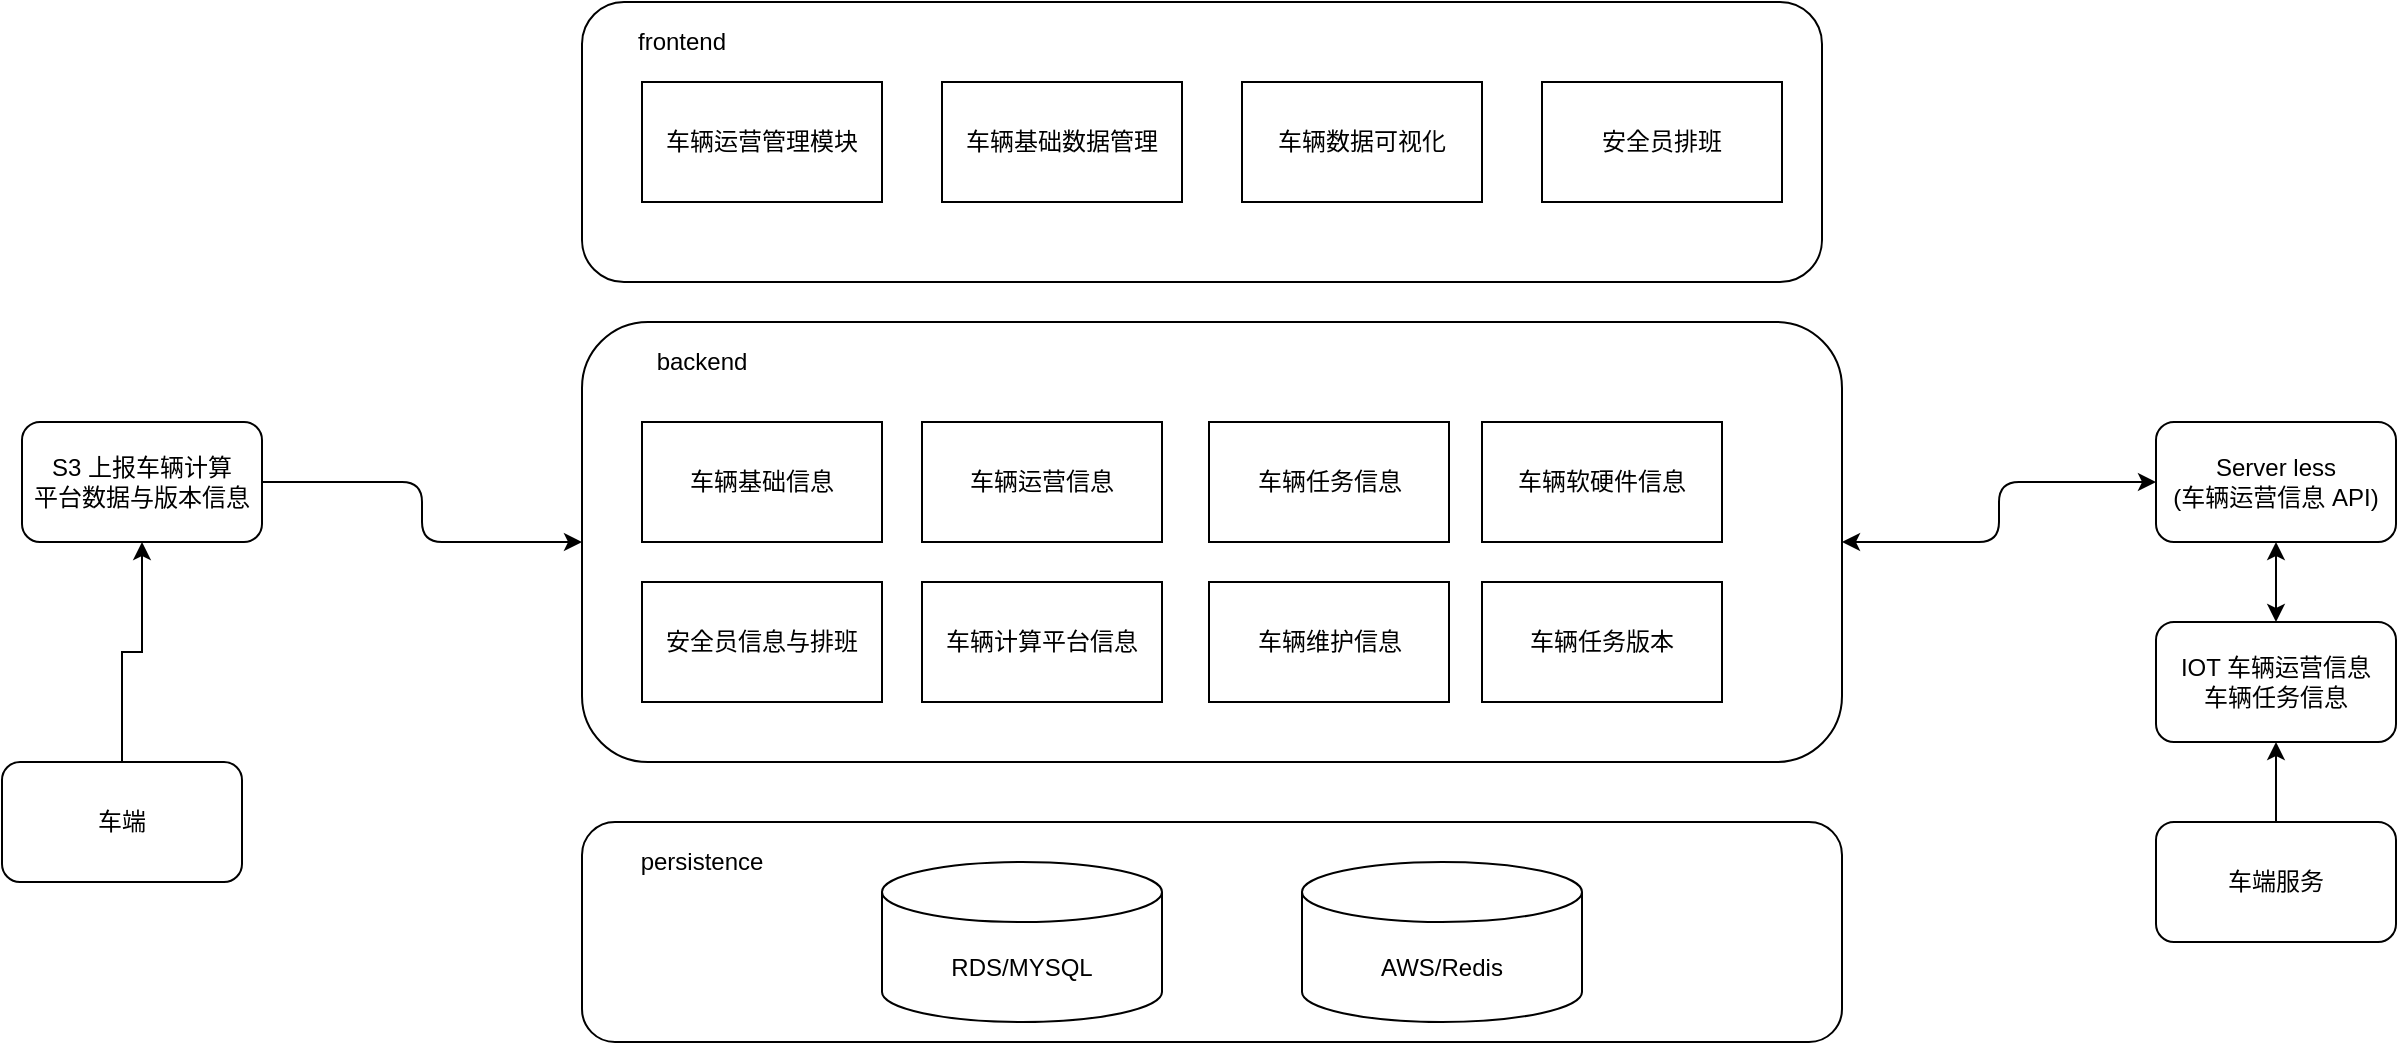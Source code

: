 <mxfile version="14.7.8" type="github">
  <diagram id="VbXcH7iSGpEgpWYNc_US" name="Page-1">
    <mxGraphModel dx="2066" dy="1128" grid="1" gridSize="10" guides="1" tooltips="1" connect="1" arrows="1" fold="1" page="1" pageScale="1" pageWidth="827" pageHeight="1169" math="0" shadow="0">
      <root>
        <mxCell id="0" />
        <mxCell id="1" parent="0" />
        <mxCell id="bS0Tw7CyHgy9k1O23Ajv-15" value="" style="rounded=1;whiteSpace=wrap;html=1;" parent="1" vertex="1">
          <mxGeometry x="430" y="260" width="620" height="140" as="geometry" />
        </mxCell>
        <mxCell id="bS0Tw7CyHgy9k1O23Ajv-9" value="" style="rounded=1;whiteSpace=wrap;html=1;" parent="1" vertex="1">
          <mxGeometry x="430" y="420" width="630" height="220" as="geometry" />
        </mxCell>
        <mxCell id="bS0Tw7CyHgy9k1O23Ajv-1" value="车辆基础信息" style="rounded=0;whiteSpace=wrap;html=1;" parent="1" vertex="1">
          <mxGeometry x="460" y="470" width="120" height="60" as="geometry" />
        </mxCell>
        <mxCell id="bS0Tw7CyHgy9k1O23Ajv-2" value="车辆运营信息" style="rounded=0;whiteSpace=wrap;html=1;" parent="1" vertex="1">
          <mxGeometry x="600" y="470" width="120" height="60" as="geometry" />
        </mxCell>
        <mxCell id="bS0Tw7CyHgy9k1O23Ajv-3" value="车辆任务信息" style="rounded=0;whiteSpace=wrap;html=1;" parent="1" vertex="1">
          <mxGeometry x="743.5" y="470" width="120" height="60" as="geometry" />
        </mxCell>
        <mxCell id="bS0Tw7CyHgy9k1O23Ajv-4" value="车辆软硬件信息" style="rounded=0;whiteSpace=wrap;html=1;" parent="1" vertex="1">
          <mxGeometry x="880" y="470" width="120" height="60" as="geometry" />
        </mxCell>
        <mxCell id="bS0Tw7CyHgy9k1O23Ajv-5" value="安全员信息与排班" style="rounded=0;whiteSpace=wrap;html=1;" parent="1" vertex="1">
          <mxGeometry x="460" y="550" width="120" height="60" as="geometry" />
        </mxCell>
        <mxCell id="bS0Tw7CyHgy9k1O23Ajv-6" value="车辆计算平台信息" style="rounded=0;whiteSpace=wrap;html=1;" parent="1" vertex="1">
          <mxGeometry x="600" y="550" width="120" height="60" as="geometry" />
        </mxCell>
        <mxCell id="bS0Tw7CyHgy9k1O23Ajv-7" value="车辆维护信息" style="rounded=0;whiteSpace=wrap;html=1;" parent="1" vertex="1">
          <mxGeometry x="743.5" y="550" width="120" height="60" as="geometry" />
        </mxCell>
        <mxCell id="bS0Tw7CyHgy9k1O23Ajv-8" value="车辆任务版本" style="rounded=0;whiteSpace=wrap;html=1;" parent="1" vertex="1">
          <mxGeometry x="880" y="550" width="120" height="60" as="geometry" />
        </mxCell>
        <mxCell id="bS0Tw7CyHgy9k1O23Ajv-10" value="backend" style="text;html=1;strokeColor=none;fillColor=none;align=center;verticalAlign=middle;whiteSpace=wrap;rounded=0;" parent="1" vertex="1">
          <mxGeometry x="470" y="430" width="40" height="20" as="geometry" />
        </mxCell>
        <mxCell id="bS0Tw7CyHgy9k1O23Ajv-11" value="车辆运营管理模块" style="rounded=0;whiteSpace=wrap;html=1;" parent="1" vertex="1">
          <mxGeometry x="460" y="300" width="120" height="60" as="geometry" />
        </mxCell>
        <mxCell id="bS0Tw7CyHgy9k1O23Ajv-12" value="车辆数据可视化" style="rounded=0;whiteSpace=wrap;html=1;" parent="1" vertex="1">
          <mxGeometry x="760" y="300" width="120" height="60" as="geometry" />
        </mxCell>
        <mxCell id="bS0Tw7CyHgy9k1O23Ajv-13" value="车辆基础数据管理" style="rounded=0;whiteSpace=wrap;html=1;" parent="1" vertex="1">
          <mxGeometry x="610" y="300" width="120" height="60" as="geometry" />
        </mxCell>
        <mxCell id="bS0Tw7CyHgy9k1O23Ajv-14" value="安全员排班" style="rounded=0;whiteSpace=wrap;html=1;" parent="1" vertex="1">
          <mxGeometry x="910" y="300" width="120" height="60" as="geometry" />
        </mxCell>
        <mxCell id="bS0Tw7CyHgy9k1O23Ajv-16" value="frontend" style="text;html=1;strokeColor=none;fillColor=none;align=center;verticalAlign=middle;whiteSpace=wrap;rounded=0;" parent="1" vertex="1">
          <mxGeometry x="460" y="270" width="40" height="20" as="geometry" />
        </mxCell>
        <mxCell id="bS0Tw7CyHgy9k1O23Ajv-17" value="" style="endArrow=classic;startArrow=classic;html=1;edgeStyle=orthogonalEdgeStyle;" parent="1" source="bS0Tw7CyHgy9k1O23Ajv-9" edge="1" target="bS0Tw7CyHgy9k1O23Ajv-18">
          <mxGeometry width="50" height="50" relative="1" as="geometry">
            <mxPoint x="1120" y="540" as="sourcePoint" />
            <mxPoint x="1180" y="530" as="targetPoint" />
          </mxGeometry>
        </mxCell>
        <mxCell id="bS0Tw7CyHgy9k1O23Ajv-18" value="Server less&lt;br&gt;(车辆运营信息 API)" style="rounded=1;whiteSpace=wrap;html=1;" parent="1" vertex="1">
          <mxGeometry x="1217" y="470" width="120" height="60" as="geometry" />
        </mxCell>
        <mxCell id="bS0Tw7CyHgy9k1O23Ajv-19" value="" style="rounded=1;whiteSpace=wrap;html=1;" parent="1" vertex="1">
          <mxGeometry x="430" y="670" width="630" height="110" as="geometry" />
        </mxCell>
        <mxCell id="bS0Tw7CyHgy9k1O23Ajv-20" value="persistence" style="text;html=1;strokeColor=none;fillColor=none;align=center;verticalAlign=middle;whiteSpace=wrap;rounded=0;" parent="1" vertex="1">
          <mxGeometry x="470" y="680" width="40" height="20" as="geometry" />
        </mxCell>
        <mxCell id="bS0Tw7CyHgy9k1O23Ajv-21" value="RDS/MYSQL" style="shape=cylinder3;whiteSpace=wrap;html=1;boundedLbl=1;backgroundOutline=1;size=15;" parent="1" vertex="1">
          <mxGeometry x="580" y="690" width="140" height="80" as="geometry" />
        </mxCell>
        <mxCell id="bS0Tw7CyHgy9k1O23Ajv-22" value="AWS/Redis" style="shape=cylinder3;whiteSpace=wrap;html=1;boundedLbl=1;backgroundOutline=1;size=15;" parent="1" vertex="1">
          <mxGeometry x="790" y="690" width="140" height="80" as="geometry" />
        </mxCell>
        <mxCell id="99kPJnT9r1nKE7GGxLyh-1" value="IOT 车辆运营信息&lt;br&gt;车辆任务信息" style="rounded=1;whiteSpace=wrap;html=1;" vertex="1" parent="1">
          <mxGeometry x="1217" y="570" width="120" height="60" as="geometry" />
        </mxCell>
        <mxCell id="99kPJnT9r1nKE7GGxLyh-2" value="" style="endArrow=classic;startArrow=classic;html=1;entryX=0.5;entryY=1;entryDx=0;entryDy=0;exitX=0.5;exitY=0;exitDx=0;exitDy=0;" edge="1" parent="1" source="99kPJnT9r1nKE7GGxLyh-1" target="bS0Tw7CyHgy9k1O23Ajv-18">
          <mxGeometry width="50" height="50" relative="1" as="geometry">
            <mxPoint x="1277" y="550" as="sourcePoint" />
            <mxPoint x="1480" y="460" as="targetPoint" />
          </mxGeometry>
        </mxCell>
        <mxCell id="99kPJnT9r1nKE7GGxLyh-4" value="" style="edgeStyle=orthogonalEdgeStyle;rounded=0;orthogonalLoop=1;jettySize=auto;html=1;" edge="1" parent="1" source="99kPJnT9r1nKE7GGxLyh-3" target="99kPJnT9r1nKE7GGxLyh-1">
          <mxGeometry relative="1" as="geometry" />
        </mxCell>
        <mxCell id="99kPJnT9r1nKE7GGxLyh-3" value="车端服务" style="rounded=1;whiteSpace=wrap;html=1;" vertex="1" parent="1">
          <mxGeometry x="1217" y="670" width="120" height="60" as="geometry" />
        </mxCell>
        <mxCell id="99kPJnT9r1nKE7GGxLyh-8" value="" style="edgeStyle=orthogonalEdgeStyle;rounded=0;orthogonalLoop=1;jettySize=auto;html=1;" edge="1" parent="1" source="99kPJnT9r1nKE7GGxLyh-5" target="99kPJnT9r1nKE7GGxLyh-7">
          <mxGeometry relative="1" as="geometry" />
        </mxCell>
        <mxCell id="99kPJnT9r1nKE7GGxLyh-5" value="车端" style="rounded=1;whiteSpace=wrap;html=1;" vertex="1" parent="1">
          <mxGeometry x="140" y="640" width="120" height="60" as="geometry" />
        </mxCell>
        <mxCell id="99kPJnT9r1nKE7GGxLyh-7" value="S3 上报车辆计算&lt;br&gt;平台数据与版本信息" style="rounded=1;whiteSpace=wrap;html=1;" vertex="1" parent="1">
          <mxGeometry x="150" y="470" width="120" height="60" as="geometry" />
        </mxCell>
        <mxCell id="99kPJnT9r1nKE7GGxLyh-10" value="" style="endArrow=classic;html=1;exitX=1;exitY=0.5;exitDx=0;exitDy=0;entryX=0;entryY=0.5;entryDx=0;entryDy=0;edgeStyle=orthogonalEdgeStyle;" edge="1" parent="1" source="99kPJnT9r1nKE7GGxLyh-7" target="bS0Tw7CyHgy9k1O23Ajv-9">
          <mxGeometry width="50" height="50" relative="1" as="geometry">
            <mxPoint x="300" y="570" as="sourcePoint" />
            <mxPoint x="350" y="520" as="targetPoint" />
          </mxGeometry>
        </mxCell>
      </root>
    </mxGraphModel>
  </diagram>
</mxfile>
